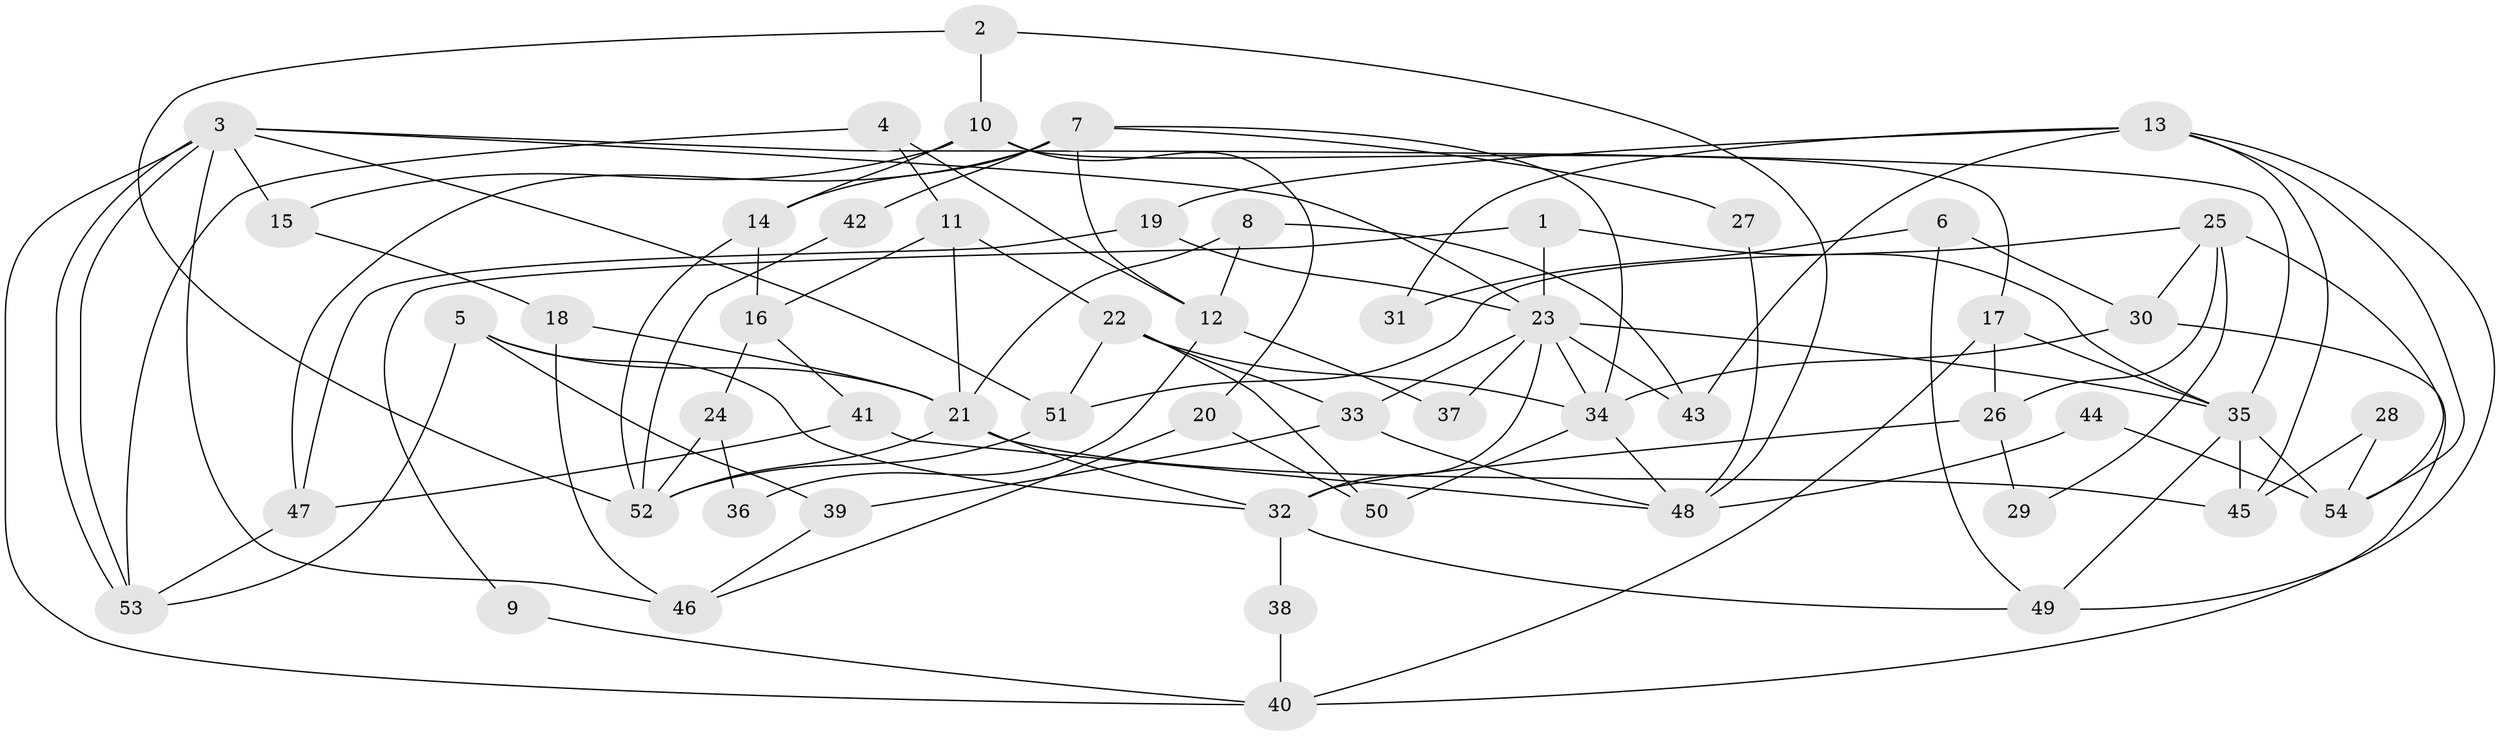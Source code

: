 // Generated by graph-tools (version 1.1) at 2025/26/03/09/25 03:26:13]
// undirected, 54 vertices, 108 edges
graph export_dot {
graph [start="1"]
  node [color=gray90,style=filled];
  1;
  2;
  3;
  4;
  5;
  6;
  7;
  8;
  9;
  10;
  11;
  12;
  13;
  14;
  15;
  16;
  17;
  18;
  19;
  20;
  21;
  22;
  23;
  24;
  25;
  26;
  27;
  28;
  29;
  30;
  31;
  32;
  33;
  34;
  35;
  36;
  37;
  38;
  39;
  40;
  41;
  42;
  43;
  44;
  45;
  46;
  47;
  48;
  49;
  50;
  51;
  52;
  53;
  54;
  1 -- 23;
  1 -- 35;
  1 -- 9;
  2 -- 52;
  2 -- 48;
  2 -- 10;
  3 -- 35;
  3 -- 53;
  3 -- 53;
  3 -- 15;
  3 -- 23;
  3 -- 40;
  3 -- 46;
  3 -- 51;
  4 -- 53;
  4 -- 11;
  4 -- 12;
  5 -- 39;
  5 -- 53;
  5 -- 21;
  5 -- 32;
  6 -- 49;
  6 -- 30;
  6 -- 31;
  7 -- 47;
  7 -- 34;
  7 -- 12;
  7 -- 14;
  7 -- 27;
  7 -- 42;
  8 -- 43;
  8 -- 12;
  8 -- 21;
  9 -- 40;
  10 -- 20;
  10 -- 14;
  10 -- 15;
  10 -- 17;
  11 -- 22;
  11 -- 21;
  11 -- 16;
  12 -- 36;
  12 -- 37;
  13 -- 54;
  13 -- 45;
  13 -- 19;
  13 -- 31;
  13 -- 43;
  13 -- 49;
  14 -- 16;
  14 -- 52;
  15 -- 18;
  16 -- 24;
  16 -- 41;
  17 -- 35;
  17 -- 26;
  17 -- 40;
  18 -- 21;
  18 -- 46;
  19 -- 23;
  19 -- 47;
  20 -- 50;
  20 -- 46;
  21 -- 32;
  21 -- 45;
  21 -- 52;
  22 -- 51;
  22 -- 34;
  22 -- 33;
  22 -- 50;
  23 -- 32;
  23 -- 33;
  23 -- 34;
  23 -- 35;
  23 -- 37;
  23 -- 43;
  24 -- 52;
  24 -- 36;
  25 -- 51;
  25 -- 26;
  25 -- 29;
  25 -- 30;
  25 -- 54;
  26 -- 32;
  26 -- 29;
  27 -- 48;
  28 -- 45;
  28 -- 54;
  30 -- 40;
  30 -- 34;
  32 -- 38;
  32 -- 49;
  33 -- 39;
  33 -- 48;
  34 -- 48;
  34 -- 50;
  35 -- 49;
  35 -- 45;
  35 -- 54;
  38 -- 40;
  39 -- 46;
  41 -- 48;
  41 -- 47;
  42 -- 52;
  44 -- 48;
  44 -- 54;
  47 -- 53;
  51 -- 52;
}
